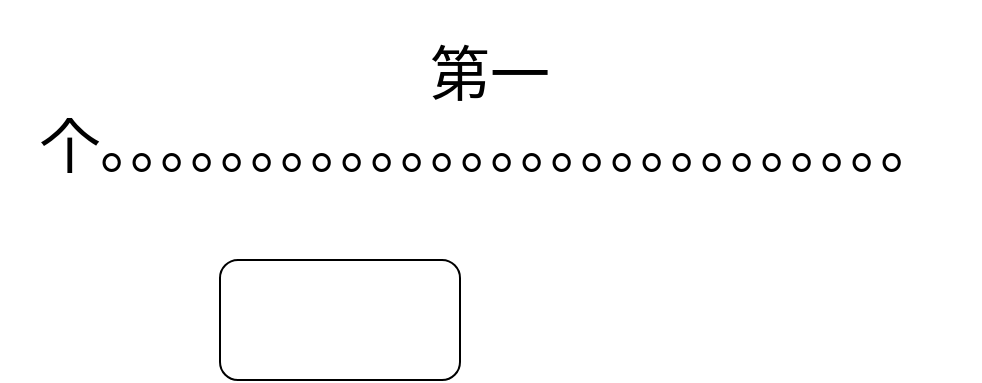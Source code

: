 <mxfile version="20.8.1" type="github">
  <diagram id="Os91I-XowWBZYt8B9EQa" name="第 1 页">
    <mxGraphModel dx="2069" dy="796" grid="1" gridSize="10" guides="1" tooltips="1" connect="1" arrows="1" fold="1" page="1" pageScale="1" pageWidth="827" pageHeight="1169" math="0" shadow="0">
      <root>
        <mxCell id="0" />
        <mxCell id="1" parent="0" />
        <mxCell id="6wJI2BJuQm3yl-XVdmU3-3" value="" style="rounded=1;whiteSpace=wrap;html=1;" vertex="1" parent="1">
          <mxGeometry x="220" y="160" width="120" height="60" as="geometry" />
        </mxCell>
        <mxCell id="6wJI2BJuQm3yl-XVdmU3-4" value="第一个。。。。。。。。。。。。。。。。。。。。。。。。。。。" style="text;html=1;strokeColor=none;fillColor=none;align=center;verticalAlign=middle;whiteSpace=wrap;rounded=1;strokeWidth=6;perimeterSpacing=2;fontSize=30;" vertex="1" parent="1">
          <mxGeometry x="110" y="30" width="490" height="110" as="geometry" />
        </mxCell>
      </root>
    </mxGraphModel>
  </diagram>
</mxfile>
